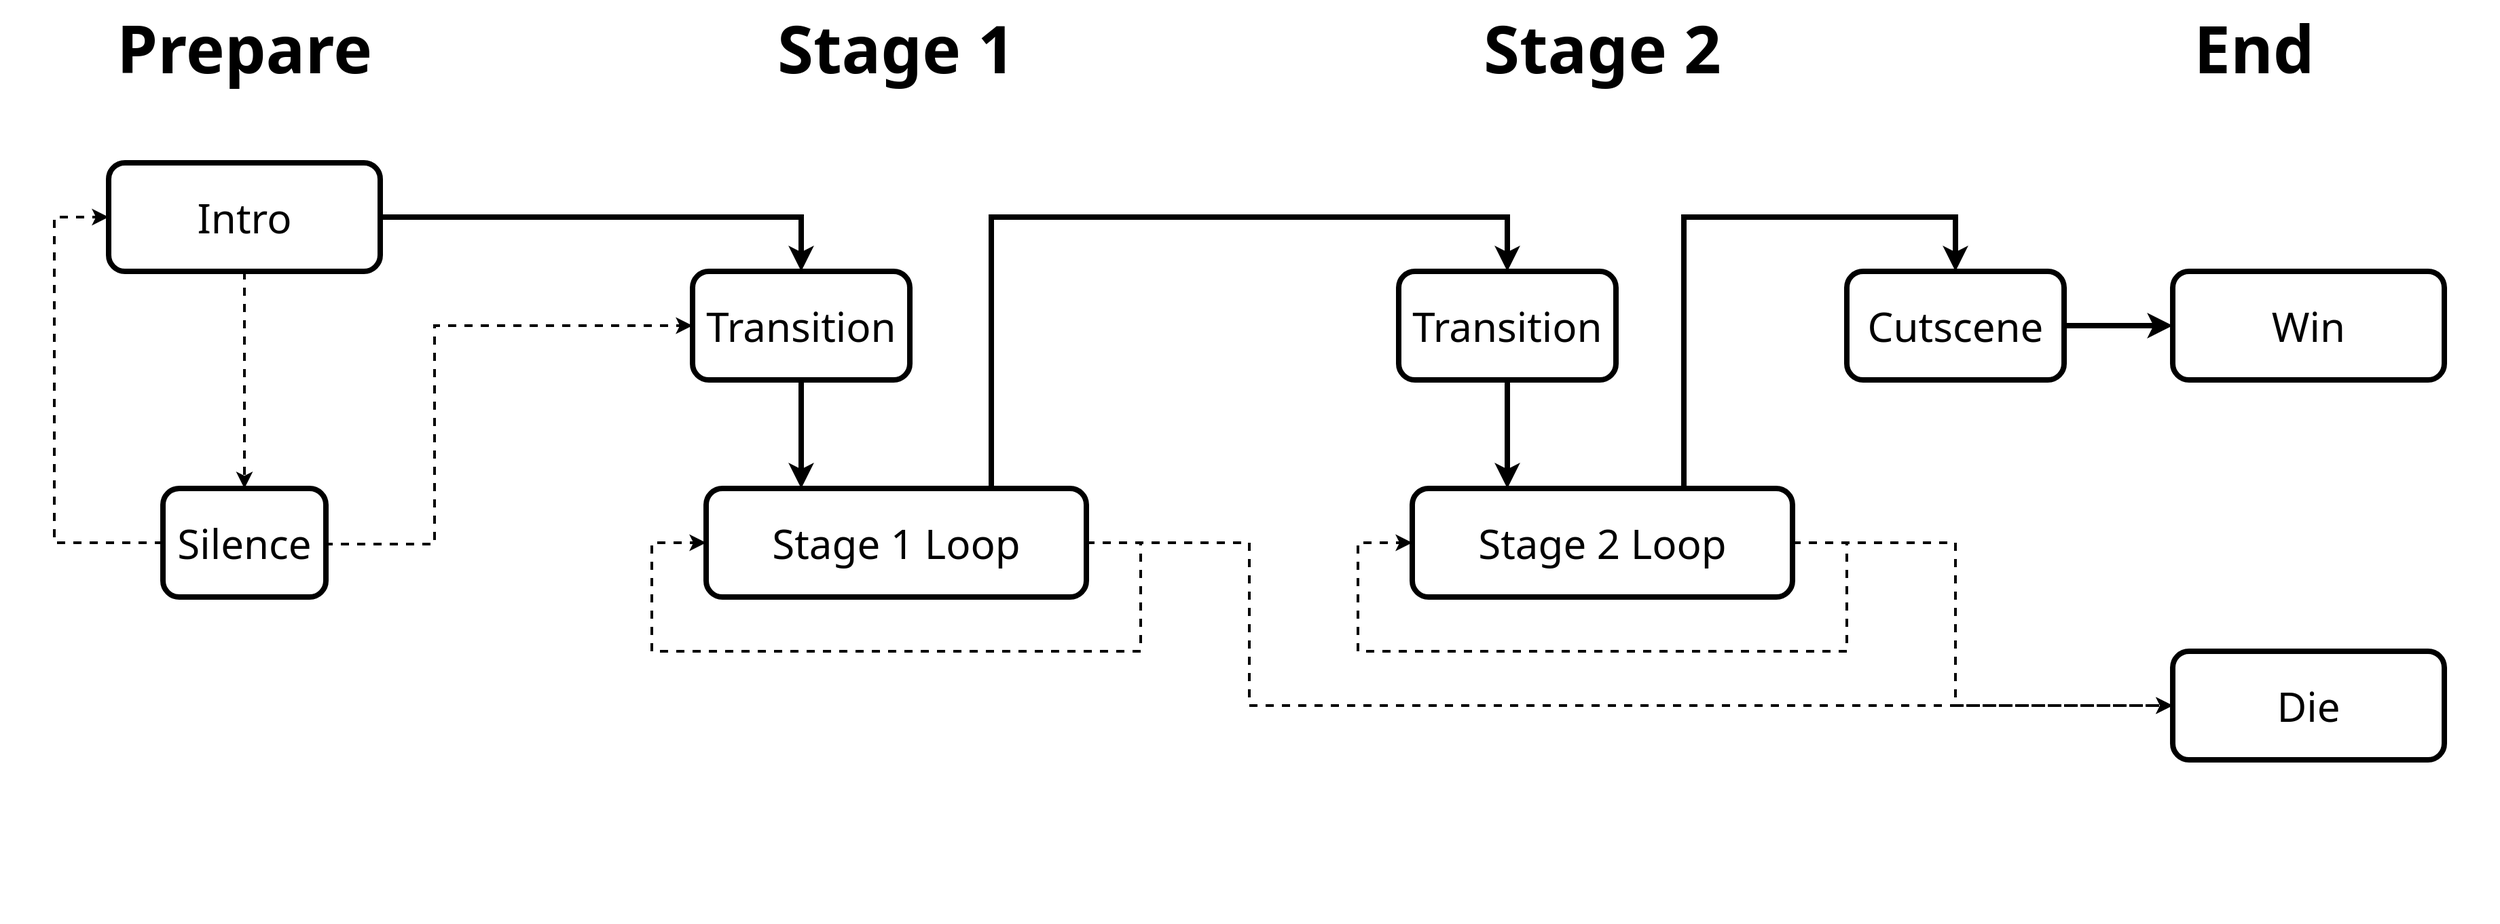 <mxfile version="26.2.15">
  <diagram name="Page-1" id="AULaulgrxal9m6uOelad">
    <mxGraphModel dx="2369" dy="152" grid="1" gridSize="10" guides="1" tooltips="1" connect="1" arrows="1" fold="1" page="1" pageScale="1" pageWidth="1920" pageHeight="1080" math="0" shadow="0">
      <root>
        <mxCell id="0" />
        <mxCell id="1" value="A01" parent="0" visible="0" />
        <mxCell id="q6VZNPp-Z9NHDblB5Jxc-18" value="" style="edgeStyle=orthogonalEdgeStyle;rounded=0;orthogonalLoop=1;jettySize=auto;html=1;strokeWidth=5;dashed=1;dashPattern=1 2;" parent="1" source="q6VZNPp-Z9NHDblB5Jxc-1" target="q6VZNPp-Z9NHDblB5Jxc-2" edge="1">
          <mxGeometry relative="1" as="geometry" />
        </mxCell>
        <mxCell id="q6VZNPp-Z9NHDblB5Jxc-1" value="Prepare" style="rounded=1;whiteSpace=wrap;html=1;fillColor=none;fontFamily=Noto Sans;fontSize=48;fontSource=https%3A%2F%2Ffonts.googleapis.com%2Fcss%3Ffamily%3DNoto%2BSans;fontStyle=1;strokeWidth=3;" parent="1" vertex="1">
          <mxGeometry x="40" y="440" width="360" height="120" as="geometry" />
        </mxCell>
        <mxCell id="q6VZNPp-Z9NHDblB5Jxc-19" value="" style="edgeStyle=orthogonalEdgeStyle;rounded=0;orthogonalLoop=1;jettySize=auto;html=1;strokeWidth=5;dashed=1;dashPattern=1 2;entryX=0;entryY=0.5;entryDx=0;entryDy=0;" parent="1" source="q6VZNPp-Z9NHDblB5Jxc-2" target="q6VZNPp-Z9NHDblB5Jxc-3" edge="1">
          <mxGeometry relative="1" as="geometry">
            <mxPoint x="1000" y="500" as="targetPoint" />
          </mxGeometry>
        </mxCell>
        <mxCell id="q6VZNPp-Z9NHDblB5Jxc-2" value="Stage 1" style="rounded=1;whiteSpace=wrap;html=1;fillColor=none;fontFamily=Noto Sans;fontSize=48;fontSource=https%3A%2F%2Ffonts.googleapis.com%2Fcss%3Ffamily%3DNoto%2BSans;fontStyle=1;strokeWidth=3;" parent="1" vertex="1">
          <mxGeometry x="480" y="440" width="440" height="120" as="geometry" />
        </mxCell>
        <mxCell id="q6VZNPp-Z9NHDblB5Jxc-3" value="Stage 2" style="rounded=1;whiteSpace=wrap;html=1;fillColor=none;fontFamily=Noto Sans;fontSize=48;fontSource=https%3A%2F%2Ffonts.googleapis.com%2Fcss%3Ffamily%3DNoto%2BSans;fontStyle=1;strokeWidth=3;" parent="1" vertex="1">
          <mxGeometry x="1000" y="440" width="440" height="120" as="geometry" />
        </mxCell>
        <mxCell id="q6VZNPp-Z9NHDblB5Jxc-4" value="End" style="rounded=1;whiteSpace=wrap;html=1;fillColor=none;fontFamily=Noto Sans;fontSize=48;fontSource=https%3A%2F%2Ffonts.googleapis.com%2Fcss%3Ffamily%3DNoto%2BSans;fontStyle=1;strokeWidth=3;" parent="1" vertex="1">
          <mxGeometry x="1520" y="440" width="360" height="120" as="geometry" />
        </mxCell>
        <mxCell id="q6VZNPp-Z9NHDblB5Jxc-20" value="" style="edgeStyle=orthogonalEdgeStyle;rounded=0;orthogonalLoop=1;jettySize=auto;html=1;strokeWidth=5;dashed=1;dashPattern=1 2;exitX=1;exitY=0.5;exitDx=0;exitDy=0;" parent="1" source="q6VZNPp-Z9NHDblB5Jxc-3" target="q6VZNPp-Z9NHDblB5Jxc-4" edge="1">
          <mxGeometry relative="1" as="geometry">
            <mxPoint x="1520.0" y="500" as="sourcePoint" />
          </mxGeometry>
        </mxCell>
        <mxCell id="q6VZNPp-Z9NHDblB5Jxc-21" value="A02" parent="0" />
        <mxCell id="q6VZNPp-Z9NHDblB5Jxc-23" value="Prepare" style="rounded=1;whiteSpace=wrap;html=1;fillColor=light-dark(#FFFFFF,#FFFFFF);fontFamily=Noto Sans;fontSize=48;fontSource=https%3A%2F%2Ffonts.googleapis.com%2Fcss%3Ffamily%3DNoto%2BSans;fontStyle=1;arcSize=5;verticalAlign=top;strokeWidth=3;strokeColor=none;opacity=18;movable=0;resizable=0;rotatable=0;deletable=0;editable=0;locked=1;connectable=0;" parent="q6VZNPp-Z9NHDblB5Jxc-21" vertex="1">
          <mxGeometry x="40" y="1240" width="360" height="680" as="geometry" />
        </mxCell>
        <mxCell id="q6VZNPp-Z9NHDblB5Jxc-25" value="Stage 1" style="rounded=1;whiteSpace=wrap;html=1;fillColor=light-dark(#FFFFFF,#FFFFFF);fontFamily=Noto Sans;fontSize=48;fontSource=https%3A%2F%2Ffonts.googleapis.com%2Fcss%3Ffamily%3DNoto%2BSans;fontStyle=1;arcSize=5;verticalAlign=top;strokeWidth=3;strokeColor=none;opacity=18;movable=0;resizable=0;rotatable=0;deletable=0;editable=0;locked=1;connectable=0;" parent="q6VZNPp-Z9NHDblB5Jxc-21" vertex="1">
          <mxGeometry x="480" y="1240" width="440" height="680" as="geometry" />
        </mxCell>
        <mxCell id="q6VZNPp-Z9NHDblB5Jxc-26" value="Stage 2" style="rounded=1;whiteSpace=wrap;html=1;fillColor=light-dark(#FFFFFF,#FFFFFF);fontFamily=Noto Sans;fontSize=48;fontSource=https%3A%2F%2Ffonts.googleapis.com%2Fcss%3Ffamily%3DNoto%2BSans;fontStyle=1;arcSize=5;verticalAlign=top;strokeWidth=3;strokeColor=none;opacity=18;movable=0;resizable=0;rotatable=0;deletable=0;editable=0;locked=1;connectable=0;" parent="q6VZNPp-Z9NHDblB5Jxc-21" vertex="1">
          <mxGeometry x="1000" y="1240" width="440" height="680" as="geometry" />
        </mxCell>
        <mxCell id="q6VZNPp-Z9NHDblB5Jxc-27" value="End" style="rounded=1;whiteSpace=wrap;html=1;fillColor=light-dark(#FFFFFF,#FFFFFF);fontFamily=Noto Sans;fontSize=48;fontSource=https%3A%2F%2Ffonts.googleapis.com%2Fcss%3Ffamily%3DNoto%2BSans;fontStyle=1;arcSize=5;verticalAlign=top;strokeWidth=3;strokeColor=none;opacity=18;movable=0;resizable=0;rotatable=0;deletable=0;editable=0;locked=1;connectable=0;" parent="q6VZNPp-Z9NHDblB5Jxc-21" vertex="1">
          <mxGeometry x="1520" y="1240" width="360" height="680" as="geometry" />
        </mxCell>
        <mxCell id="3yV4qMZtENAm_9kD3YDN-5" value="" style="edgeStyle=orthogonalEdgeStyle;rounded=0;orthogonalLoop=1;jettySize=auto;html=1;dashed=1;strokeWidth=2;entryX=0.5;entryY=0;entryDx=0;entryDy=0;" parent="q6VZNPp-Z9NHDblB5Jxc-21" source="3yV4qMZtENAm_9kD3YDN-3" target="3yV4qMZtENAm_9kD3YDN-4" edge="1">
          <mxGeometry relative="1" as="geometry">
            <mxPoint x="300" y="1560" as="targetPoint" />
          </mxGeometry>
        </mxCell>
        <mxCell id="3yV4qMZtENAm_9kD3YDN-16" style="edgeStyle=orthogonalEdgeStyle;rounded=0;orthogonalLoop=1;jettySize=auto;html=1;entryX=0.5;entryY=0;entryDx=0;entryDy=0;strokeWidth=4;" parent="q6VZNPp-Z9NHDblB5Jxc-21" source="3yV4qMZtENAm_9kD3YDN-3" target="3yV4qMZtENAm_9kD3YDN-9" edge="1">
          <mxGeometry relative="1" as="geometry" />
        </mxCell>
        <mxCell id="3yV4qMZtENAm_9kD3YDN-3" value="Intro" style="rounded=1;whiteSpace=wrap;html=1;fillColor=none;fontFamily=Noto Sans;fontSource=https%3A%2F%2Ffonts.googleapis.com%2Fcss%3Ffamily%3DNoto%2BSans;fontSize=30;strokeWidth=4;" parent="q6VZNPp-Z9NHDblB5Jxc-21" vertex="1">
          <mxGeometry x="120" y="1360" width="200" height="80" as="geometry" />
        </mxCell>
        <mxCell id="3yV4qMZtENAm_9kD3YDN-7" style="edgeStyle=orthogonalEdgeStyle;rounded=0;orthogonalLoop=1;jettySize=auto;html=1;entryX=0;entryY=0.5;entryDx=0;entryDy=0;dashed=1;strokeWidth=2;" parent="q6VZNPp-Z9NHDblB5Jxc-21" source="3yV4qMZtENAm_9kD3YDN-4" target="3yV4qMZtENAm_9kD3YDN-3" edge="1">
          <mxGeometry relative="1" as="geometry">
            <Array as="points">
              <mxPoint x="80" y="1640" />
              <mxPoint x="80" y="1400" />
            </Array>
          </mxGeometry>
        </mxCell>
        <mxCell id="3yV4qMZtENAm_9kD3YDN-17" style="edgeStyle=orthogonalEdgeStyle;rounded=0;orthogonalLoop=1;jettySize=auto;html=1;entryX=0;entryY=0.5;entryDx=0;entryDy=0;dashed=1;strokeWidth=2;exitX=1;exitY=0.5;exitDx=0;exitDy=0;" parent="q6VZNPp-Z9NHDblB5Jxc-21" source="3yV4qMZtENAm_9kD3YDN-4" target="3yV4qMZtENAm_9kD3YDN-9" edge="1">
          <mxGeometry relative="1" as="geometry">
            <mxPoint x="350" y="1710" as="sourcePoint" />
            <mxPoint x="520" y="1520" as="targetPoint" />
            <Array as="points">
              <mxPoint x="360" y="1641" />
              <mxPoint x="360" y="1480" />
            </Array>
          </mxGeometry>
        </mxCell>
        <mxCell id="3yV4qMZtENAm_9kD3YDN-4" value="Silence" style="rounded=1;whiteSpace=wrap;html=1;fillColor=none;fontFamily=Noto Sans;fontSource=https%3A%2F%2Ffonts.googleapis.com%2Fcss%3Ffamily%3DNoto%2BSans;fontSize=30;strokeWidth=4;" parent="q6VZNPp-Z9NHDblB5Jxc-21" vertex="1">
          <mxGeometry x="160" y="1600" width="120" height="80" as="geometry" />
        </mxCell>
        <mxCell id="3yV4qMZtENAm_9kD3YDN-19" style="edgeStyle=orthogonalEdgeStyle;rounded=0;orthogonalLoop=1;jettySize=auto;html=1;entryX=0;entryY=0.5;entryDx=0;entryDy=0;dashed=1;strokeWidth=2;" parent="q6VZNPp-Z9NHDblB5Jxc-21" source="3yV4qMZtENAm_9kD3YDN-8" target="3yV4qMZtENAm_9kD3YDN-8" edge="1">
          <mxGeometry relative="1" as="geometry">
            <mxPoint x="890" y="1850" as="targetPoint" />
            <Array as="points">
              <mxPoint x="880" y="1640" />
              <mxPoint x="880" y="1720" />
              <mxPoint x="520" y="1720" />
              <mxPoint x="520" y="1640" />
            </Array>
          </mxGeometry>
        </mxCell>
        <mxCell id="3yV4qMZtENAm_9kD3YDN-20" style="edgeStyle=orthogonalEdgeStyle;rounded=0;orthogonalLoop=1;jettySize=auto;html=1;entryX=0.5;entryY=0;entryDx=0;entryDy=0;strokeWidth=4;exitX=0.75;exitY=0;exitDx=0;exitDy=0;" parent="q6VZNPp-Z9NHDblB5Jxc-21" source="3yV4qMZtENAm_9kD3YDN-8" target="3yV4qMZtENAm_9kD3YDN-14" edge="1">
          <mxGeometry relative="1" as="geometry">
            <Array as="points">
              <mxPoint x="770" y="1400" />
              <mxPoint x="1150" y="1400" />
            </Array>
            <mxPoint x="749.997" y="1530.0" as="sourcePoint" />
            <mxPoint x="1139.92" y="1370.0" as="targetPoint" />
          </mxGeometry>
        </mxCell>
        <mxCell id="3yV4qMZtENAm_9kD3YDN-25" style="edgeStyle=orthogonalEdgeStyle;rounded=0;orthogonalLoop=1;jettySize=auto;html=1;entryX=0;entryY=0.5;entryDx=0;entryDy=0;dashed=1;strokeWidth=2;" parent="q6VZNPp-Z9NHDblB5Jxc-21" source="3yV4qMZtENAm_9kD3YDN-8" target="3yV4qMZtENAm_9kD3YDN-13" edge="1">
          <mxGeometry relative="1" as="geometry">
            <Array as="points">
              <mxPoint x="960" y="1640" />
              <mxPoint x="960" y="1760" />
            </Array>
          </mxGeometry>
        </mxCell>
        <mxCell id="3yV4qMZtENAm_9kD3YDN-8" value="Stage 1 Loop" style="rounded=1;whiteSpace=wrap;html=1;fillColor=none;fontFamily=Noto Sans;fontSource=https%3A%2F%2Ffonts.googleapis.com%2Fcss%3Ffamily%3DNoto%2BSans;fontSize=30;strokeWidth=4;" parent="q6VZNPp-Z9NHDblB5Jxc-21" vertex="1">
          <mxGeometry x="560" y="1600" width="280" height="80" as="geometry" />
        </mxCell>
        <mxCell id="3yV4qMZtENAm_9kD3YDN-18" style="edgeStyle=orthogonalEdgeStyle;rounded=0;orthogonalLoop=1;jettySize=auto;html=1;entryX=0.25;entryY=0;entryDx=0;entryDy=0;strokeWidth=4;" parent="q6VZNPp-Z9NHDblB5Jxc-21" source="3yV4qMZtENAm_9kD3YDN-9" target="3yV4qMZtENAm_9kD3YDN-8" edge="1">
          <mxGeometry relative="1" as="geometry" />
        </mxCell>
        <mxCell id="3yV4qMZtENAm_9kD3YDN-9" value="Transition" style="rounded=1;whiteSpace=wrap;html=1;fillColor=none;fontFamily=Noto Sans;fontSource=https%3A%2F%2Ffonts.googleapis.com%2Fcss%3Ffamily%3DNoto%2BSans;fontSize=30;strokeWidth=4;" parent="q6VZNPp-Z9NHDblB5Jxc-21" vertex="1">
          <mxGeometry x="550" y="1440" width="160" height="80" as="geometry" />
        </mxCell>
        <mxCell id="3yV4qMZtENAm_9kD3YDN-23" style="edgeStyle=orthogonalEdgeStyle;rounded=0;orthogonalLoop=1;jettySize=auto;html=1;entryX=0.5;entryY=0;entryDx=0;entryDy=0;strokeWidth=4;" parent="q6VZNPp-Z9NHDblB5Jxc-21" source="3yV4qMZtENAm_9kD3YDN-11" target="3yV4qMZtENAm_9kD3YDN-15" edge="1">
          <mxGeometry relative="1" as="geometry">
            <Array as="points">
              <mxPoint x="1280" y="1400" />
              <mxPoint x="1480" y="1400" />
            </Array>
          </mxGeometry>
        </mxCell>
        <mxCell id="3yV4qMZtENAm_9kD3YDN-26" style="edgeStyle=orthogonalEdgeStyle;rounded=0;orthogonalLoop=1;jettySize=auto;html=1;entryX=0;entryY=0.5;entryDx=0;entryDy=0;dashed=1;strokeWidth=2;" parent="q6VZNPp-Z9NHDblB5Jxc-21" source="3yV4qMZtENAm_9kD3YDN-11" target="3yV4qMZtENAm_9kD3YDN-13" edge="1">
          <mxGeometry relative="1" as="geometry">
            <Array as="points">
              <mxPoint x="1480" y="1640" />
              <mxPoint x="1480" y="1760" />
            </Array>
          </mxGeometry>
        </mxCell>
        <mxCell id="3yV4qMZtENAm_9kD3YDN-11" value="Stage 2 Loop" style="rounded=1;whiteSpace=wrap;html=1;fillColor=none;fontFamily=Noto Sans;fontSource=https%3A%2F%2Ffonts.googleapis.com%2Fcss%3Ffamily%3DNoto%2BSans;fontSize=30;strokeWidth=4;" parent="q6VZNPp-Z9NHDblB5Jxc-21" vertex="1">
          <mxGeometry x="1080" y="1600" width="280" height="80" as="geometry" />
        </mxCell>
        <mxCell id="3yV4qMZtENAm_9kD3YDN-12" value="Win" style="rounded=1;whiteSpace=wrap;html=1;fillColor=none;fontFamily=Noto Sans;fontSource=https%3A%2F%2Ffonts.googleapis.com%2Fcss%3Ffamily%3DNoto%2BSans;fontSize=30;strokeWidth=4;" parent="q6VZNPp-Z9NHDblB5Jxc-21" vertex="1">
          <mxGeometry x="1640" y="1440" width="200" height="80" as="geometry" />
        </mxCell>
        <mxCell id="3yV4qMZtENAm_9kD3YDN-13" value="Die" style="rounded=1;whiteSpace=wrap;html=1;fillColor=none;fontFamily=Noto Sans;fontSource=https%3A%2F%2Ffonts.googleapis.com%2Fcss%3Ffamily%3DNoto%2BSans;fontSize=30;strokeWidth=4;" parent="q6VZNPp-Z9NHDblB5Jxc-21" vertex="1">
          <mxGeometry x="1640" y="1720" width="200" height="80" as="geometry" />
        </mxCell>
        <mxCell id="3yV4qMZtENAm_9kD3YDN-21" style="edgeStyle=orthogonalEdgeStyle;rounded=0;orthogonalLoop=1;jettySize=auto;html=1;entryX=0.25;entryY=0;entryDx=0;entryDy=0;strokeWidth=4;" parent="q6VZNPp-Z9NHDblB5Jxc-21" source="3yV4qMZtENAm_9kD3YDN-14" target="3yV4qMZtENAm_9kD3YDN-11" edge="1">
          <mxGeometry relative="1" as="geometry" />
        </mxCell>
        <mxCell id="3yV4qMZtENAm_9kD3YDN-14" value="Transition" style="rounded=1;whiteSpace=wrap;html=1;fillColor=none;fontFamily=Noto Sans;fontSource=https%3A%2F%2Ffonts.googleapis.com%2Fcss%3Ffamily%3DNoto%2BSans;fontSize=30;strokeWidth=4;" parent="q6VZNPp-Z9NHDblB5Jxc-21" vertex="1">
          <mxGeometry x="1070" y="1440" width="160" height="80" as="geometry" />
        </mxCell>
        <mxCell id="3yV4qMZtENAm_9kD3YDN-24" style="edgeStyle=orthogonalEdgeStyle;rounded=0;orthogonalLoop=1;jettySize=auto;html=1;entryX=0;entryY=0.5;entryDx=0;entryDy=0;strokeWidth=4;" parent="q6VZNPp-Z9NHDblB5Jxc-21" source="3yV4qMZtENAm_9kD3YDN-15" target="3yV4qMZtENAm_9kD3YDN-12" edge="1">
          <mxGeometry relative="1" as="geometry" />
        </mxCell>
        <mxCell id="3yV4qMZtENAm_9kD3YDN-15" value="Cutscene" style="rounded=1;whiteSpace=wrap;html=1;fillColor=none;fontFamily=Noto Sans;fontSource=https%3A%2F%2Ffonts.googleapis.com%2Fcss%3Ffamily%3DNoto%2BSans;fontSize=30;strokeWidth=4;" parent="q6VZNPp-Z9NHDblB5Jxc-21" vertex="1">
          <mxGeometry x="1400" y="1440" width="160" height="80" as="geometry" />
        </mxCell>
        <mxCell id="3yV4qMZtENAm_9kD3YDN-22" style="edgeStyle=orthogonalEdgeStyle;rounded=0;orthogonalLoop=1;jettySize=auto;html=1;exitX=1;exitY=0.5;exitDx=0;exitDy=0;entryX=0;entryY=0.5;entryDx=0;entryDy=0;dashed=1;strokeWidth=2;" parent="q6VZNPp-Z9NHDblB5Jxc-21" source="3yV4qMZtENAm_9kD3YDN-11" target="3yV4qMZtENAm_9kD3YDN-11" edge="1">
          <mxGeometry relative="1" as="geometry">
            <Array as="points">
              <mxPoint x="1400" y="1640" />
              <mxPoint x="1400" y="1720" />
              <mxPoint x="1040" y="1720" />
              <mxPoint x="1040" y="1640" />
            </Array>
          </mxGeometry>
        </mxCell>
      </root>
    </mxGraphModel>
  </diagram>
</mxfile>
